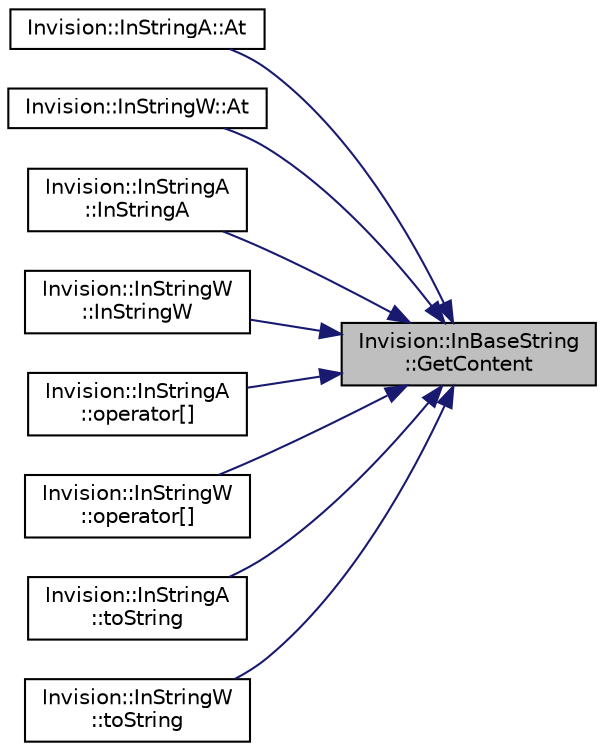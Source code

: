 digraph "Invision::InBaseString::GetContent"
{
 // LATEX_PDF_SIZE
  edge [fontname="Helvetica",fontsize="10",labelfontname="Helvetica",labelfontsize="10"];
  node [fontname="Helvetica",fontsize="10",shape=record];
  rankdir="RL";
  Node1 [label="Invision::InBaseString\l::GetContent",height=0.2,width=0.4,color="black", fillcolor="grey75", style="filled", fontcolor="black",tooltip=" "];
  Node1 -> Node2 [dir="back",color="midnightblue",fontsize="10",style="solid",fontname="Helvetica"];
  Node2 [label="Invision::InStringA::At",height=0.2,width=0.4,color="black", fillcolor="white", style="filled",URL="$class_invision_1_1_in_string_a.html#a252a03c238358dda2d21ef96715b7f0e",tooltip=" "];
  Node1 -> Node3 [dir="back",color="midnightblue",fontsize="10",style="solid",fontname="Helvetica"];
  Node3 [label="Invision::InStringW::At",height=0.2,width=0.4,color="black", fillcolor="white", style="filled",URL="$class_invision_1_1_in_string_w.html#a36913cd7b96f604e209f01be33a083f7",tooltip=" "];
  Node1 -> Node4 [dir="back",color="midnightblue",fontsize="10",style="solid",fontname="Helvetica"];
  Node4 [label="Invision::InStringA\l::InStringA",height=0.2,width=0.4,color="black", fillcolor="white", style="filled",URL="$class_invision_1_1_in_string_a.html#a4cc9305d34e4edbb8526cfb16435f1bf",tooltip=" "];
  Node1 -> Node5 [dir="back",color="midnightblue",fontsize="10",style="solid",fontname="Helvetica"];
  Node5 [label="Invision::InStringW\l::InStringW",height=0.2,width=0.4,color="black", fillcolor="white", style="filled",URL="$class_invision_1_1_in_string_w.html#a671c04d9330ec27be143059db8bb3fb7",tooltip=" "];
  Node1 -> Node6 [dir="back",color="midnightblue",fontsize="10",style="solid",fontname="Helvetica"];
  Node6 [label="Invision::InStringA\l::operator[]",height=0.2,width=0.4,color="black", fillcolor="white", style="filled",URL="$class_invision_1_1_in_string_a.html#a6696e28acee9f22a6d9f2ee68a80045d",tooltip=" "];
  Node1 -> Node7 [dir="back",color="midnightblue",fontsize="10",style="solid",fontname="Helvetica"];
  Node7 [label="Invision::InStringW\l::operator[]",height=0.2,width=0.4,color="black", fillcolor="white", style="filled",URL="$class_invision_1_1_in_string_w.html#ac79a3339e29057e5652f8ad4d6d5d248",tooltip=" "];
  Node1 -> Node8 [dir="back",color="midnightblue",fontsize="10",style="solid",fontname="Helvetica"];
  Node8 [label="Invision::InStringA\l::toString",height=0.2,width=0.4,color="black", fillcolor="white", style="filled",URL="$class_invision_1_1_in_string_a.html#a5f88ba7e20683768ac21eadd9f16efe9",tooltip=" "];
  Node1 -> Node9 [dir="back",color="midnightblue",fontsize="10",style="solid",fontname="Helvetica"];
  Node9 [label="Invision::InStringW\l::toString",height=0.2,width=0.4,color="black", fillcolor="white", style="filled",URL="$class_invision_1_1_in_string_w.html#a1230be949e288d09ac3ae6ce16d98d3f",tooltip=" "];
}
